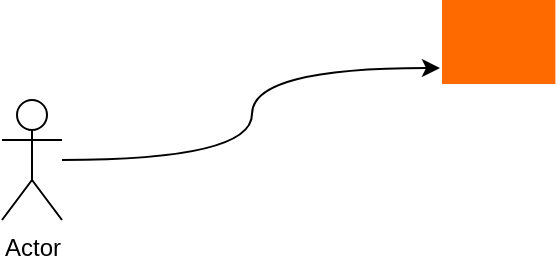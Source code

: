 <mxfile version="24.8.6">
  <diagram name="Page-1" id="jCKVx8ZZ7HV2APW0GSK5">
    <mxGraphModel dx="866" dy="583" grid="1" gridSize="10" guides="1" tooltips="1" connect="1" arrows="1" fold="1" page="1" pageScale="1" pageWidth="827" pageHeight="1169" math="0" shadow="0">
      <root>
        <mxCell id="0" />
        <mxCell id="1" parent="0" />
        <mxCell id="-jzSCZX-KRNVAWIUCaAf-1" value="" style="points=[];aspect=fixed;html=1;align=center;shadow=0;dashed=0;fillColor=#FF6A00;strokeColor=none;shape=mxgraph.alibaba_cloud.kafka;" vertex="1" parent="1">
          <mxGeometry x="390" y="140" width="56.7" height="42" as="geometry" />
        </mxCell>
        <mxCell id="-jzSCZX-KRNVAWIUCaAf-2" value="Actor" style="shape=umlActor;verticalLabelPosition=bottom;verticalAlign=top;html=1;outlineConnect=0;" vertex="1" parent="1">
          <mxGeometry x="170" y="190" width="30" height="60" as="geometry" />
        </mxCell>
        <mxCell id="-jzSCZX-KRNVAWIUCaAf-6" style="edgeStyle=orthogonalEdgeStyle;rounded=0;orthogonalLoop=1;jettySize=auto;html=1;entryX=-0.018;entryY=0.81;entryDx=0;entryDy=0;entryPerimeter=0;curved=1;" edge="1" parent="1" source="-jzSCZX-KRNVAWIUCaAf-2" target="-jzSCZX-KRNVAWIUCaAf-1">
          <mxGeometry relative="1" as="geometry" />
        </mxCell>
      </root>
    </mxGraphModel>
  </diagram>
</mxfile>
